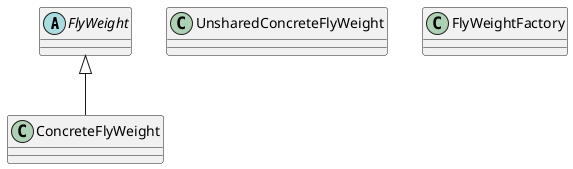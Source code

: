 @startuml
'https://plantuml.com/class-diagram

'抽象的享元角色。是多个产品的抽象类，提取了产品之间的相同。
'同时定义出对象的外部状态[频繁变化的，每个对象都不太一样]和内部状态[稳定的，不变的转态]的接口/实现
'对内部状态的实现，就可以进行共享，而外部状态的实现，一般不可以共享
abstract class FlyWeight{}

'具体的享元对象，实现了享元角色的操作
class ConcreteFlyWeight{}
FlyWeight <|-- ConcreteFlyWeight

'享元模式中不共享的部分
class UnsharedConcreteFlyWeight{}

'用于构建一个池的容器，以及用于提供从池中获取对象的方法。池中用于存储可以共享的享元对象。
class FlyWeightFactory{}


'享元模式必须要分析出内部状态和外部状态，享元模式的需求:细粒度和共享对象
'比如前面的网站需求，网站的结构就是共享对象，而细粒度指的是各个享元对象不是太大的。如果享元对象太大
'需要提取的部分也特别大，这样对工厂[池]的开销也太大，得不偿失。对于大对象尽量还是用的时候再获取，而不是提前加载

'内部状态指对象共享出来的 信息， 存储在享元对象内部，不随环境改变而改变
'外部状态指对象得以依赖的一个标记，随环境改变而改变

'比如1000个人下棋，假如服务器需要维护两个对象：棋盘对象[记录棋子坐标] 棋子对象。
'对于服务器而言，棋盘对象需要给1000个人都分配一个，因为不可能这1000个人都按照一样的坐标下棋。
'但是棋子对象，没有必要给1000个人都分配一个，而是1000个人共用一个，因为棋子不论如何都是不变的对象。只有黑子和白子
'因此使用享元模式，让1000个人操作同一个棋子对象[这里指黑子对象和白子对象的统称]


@enduml